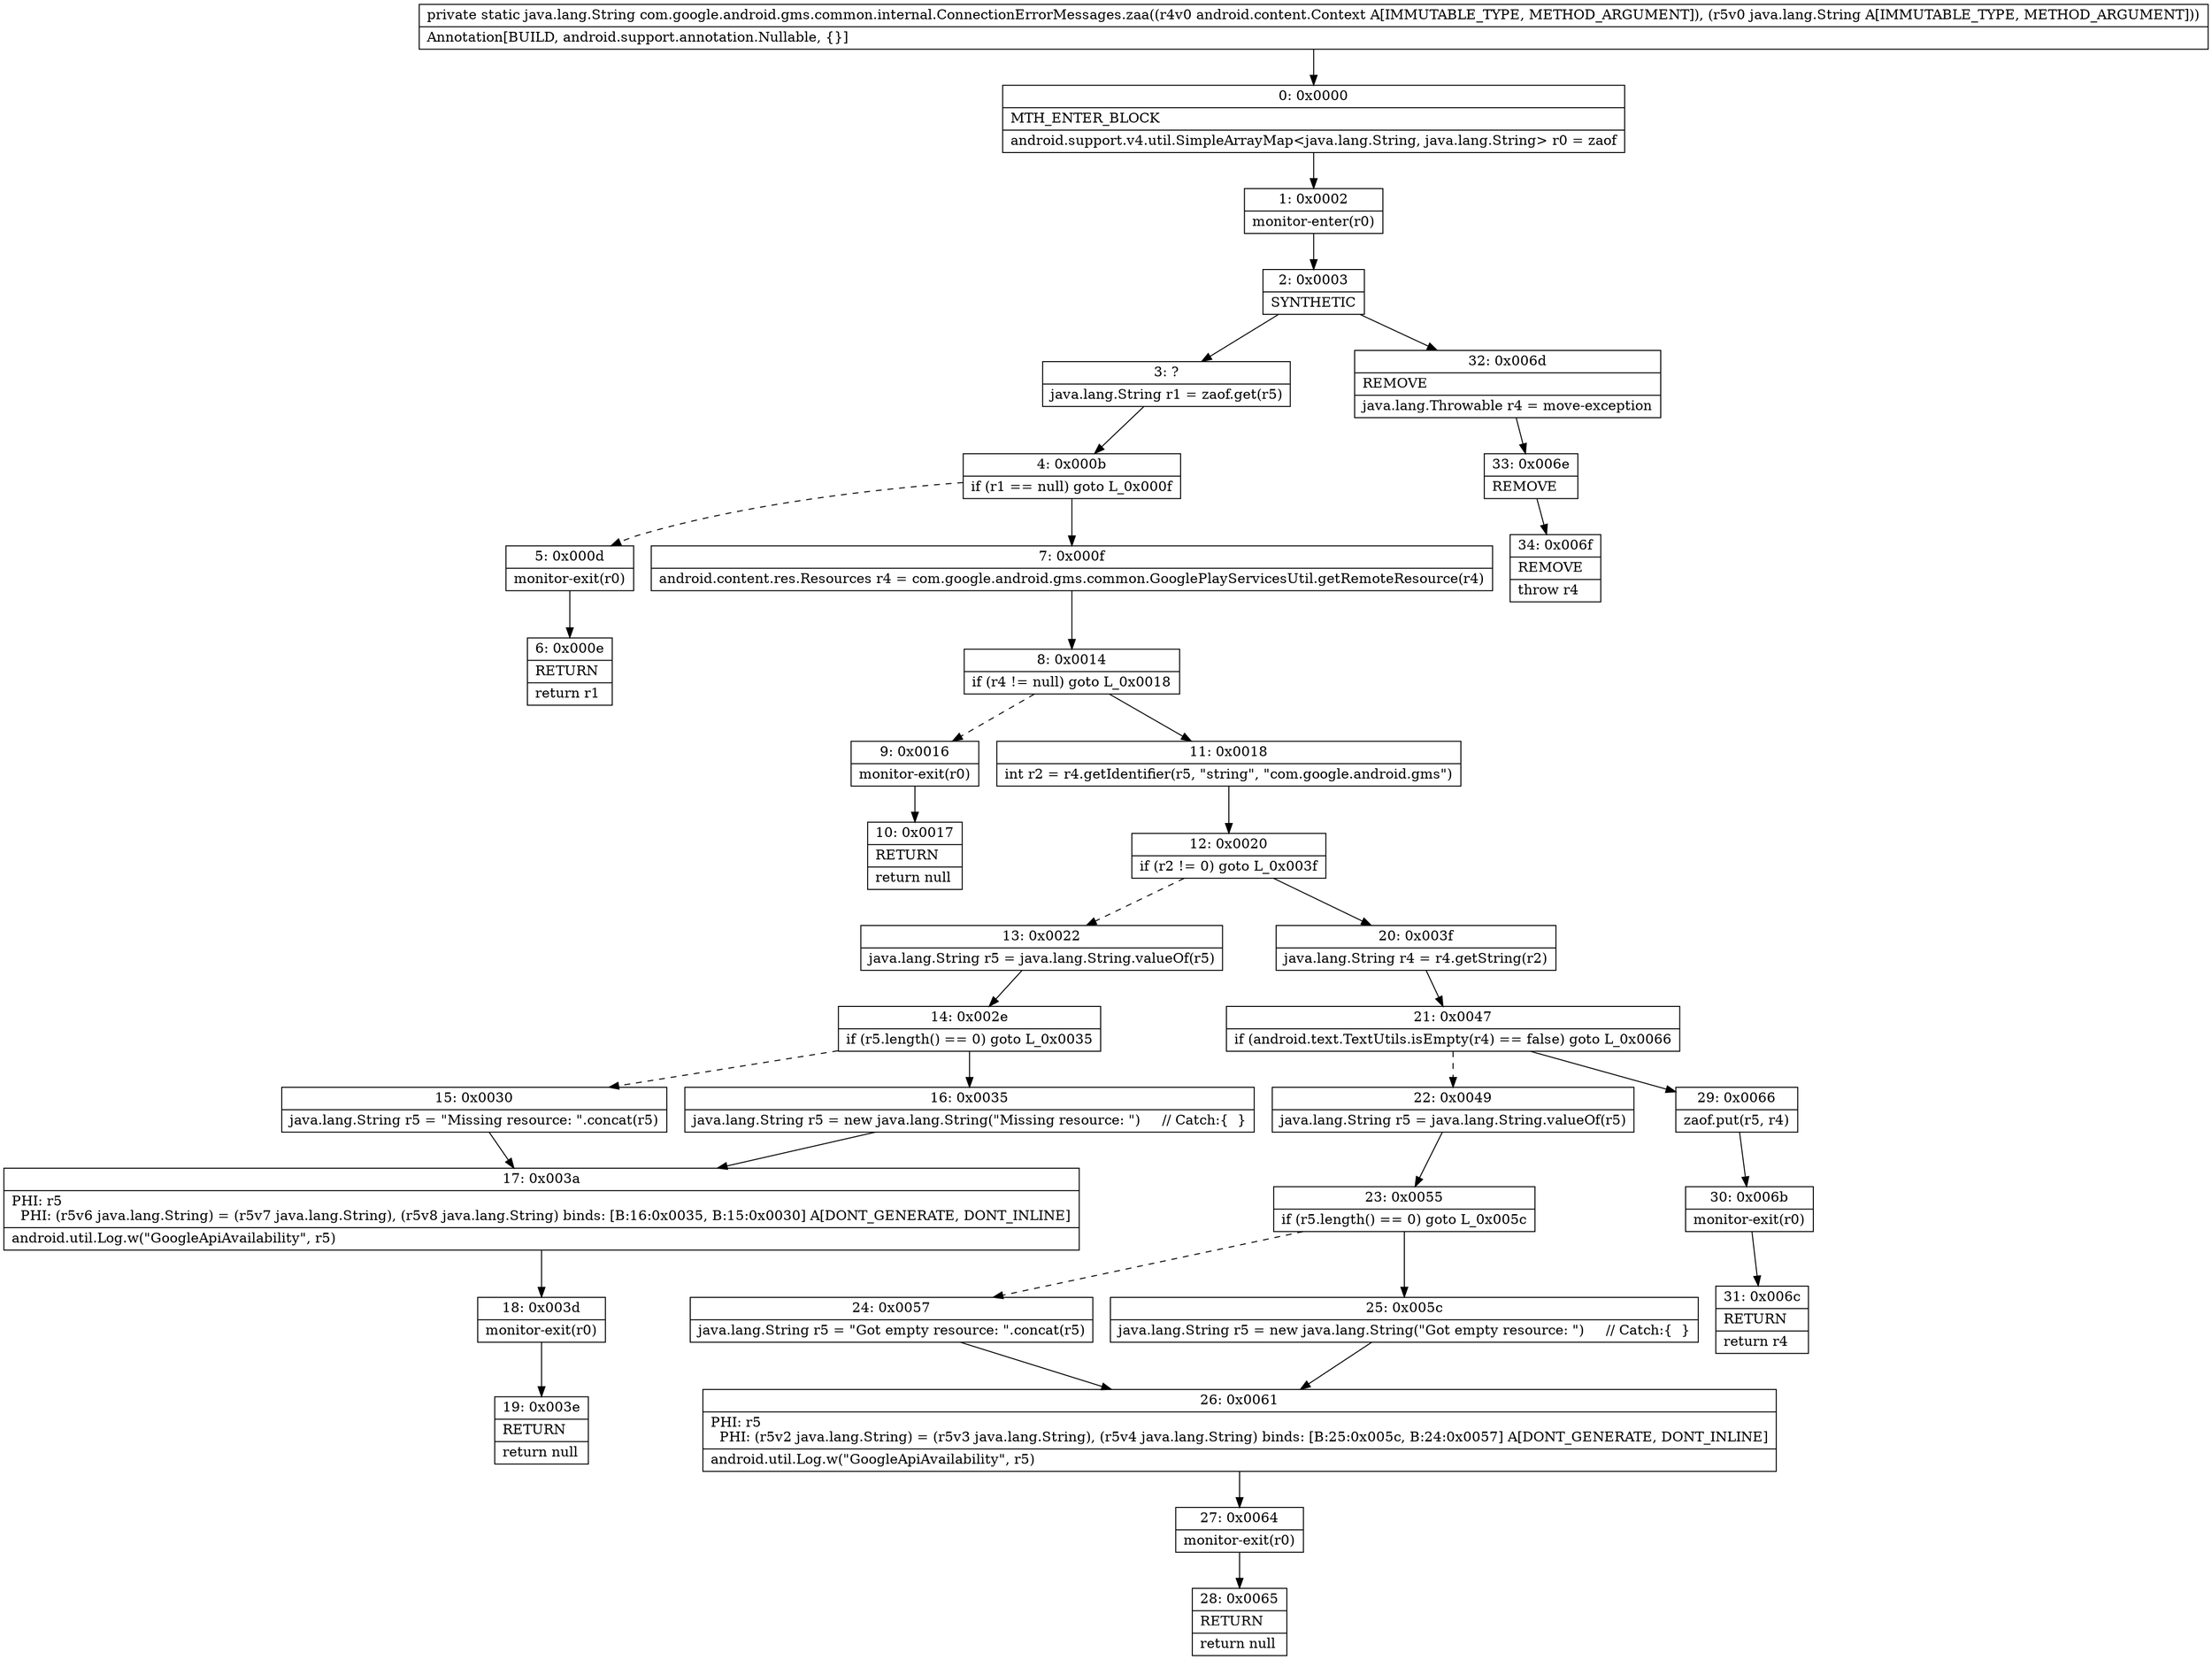 digraph "CFG forcom.google.android.gms.common.internal.ConnectionErrorMessages.zaa(Landroid\/content\/Context;Ljava\/lang\/String;)Ljava\/lang\/String;" {
Node_0 [shape=record,label="{0\:\ 0x0000|MTH_ENTER_BLOCK\l|android.support.v4.util.SimpleArrayMap\<java.lang.String, java.lang.String\> r0 = zaof\l}"];
Node_1 [shape=record,label="{1\:\ 0x0002|monitor\-enter(r0)\l}"];
Node_2 [shape=record,label="{2\:\ 0x0003|SYNTHETIC\l}"];
Node_3 [shape=record,label="{3\:\ ?|java.lang.String r1 = zaof.get(r5)\l}"];
Node_4 [shape=record,label="{4\:\ 0x000b|if (r1 == null) goto L_0x000f\l}"];
Node_5 [shape=record,label="{5\:\ 0x000d|monitor\-exit(r0)\l}"];
Node_6 [shape=record,label="{6\:\ 0x000e|RETURN\l|return r1\l}"];
Node_7 [shape=record,label="{7\:\ 0x000f|android.content.res.Resources r4 = com.google.android.gms.common.GooglePlayServicesUtil.getRemoteResource(r4)\l}"];
Node_8 [shape=record,label="{8\:\ 0x0014|if (r4 != null) goto L_0x0018\l}"];
Node_9 [shape=record,label="{9\:\ 0x0016|monitor\-exit(r0)\l}"];
Node_10 [shape=record,label="{10\:\ 0x0017|RETURN\l|return null\l}"];
Node_11 [shape=record,label="{11\:\ 0x0018|int r2 = r4.getIdentifier(r5, \"string\", \"com.google.android.gms\")\l}"];
Node_12 [shape=record,label="{12\:\ 0x0020|if (r2 != 0) goto L_0x003f\l}"];
Node_13 [shape=record,label="{13\:\ 0x0022|java.lang.String r5 = java.lang.String.valueOf(r5)\l}"];
Node_14 [shape=record,label="{14\:\ 0x002e|if (r5.length() == 0) goto L_0x0035\l}"];
Node_15 [shape=record,label="{15\:\ 0x0030|java.lang.String r5 = \"Missing resource: \".concat(r5)\l}"];
Node_16 [shape=record,label="{16\:\ 0x0035|java.lang.String r5 = new java.lang.String(\"Missing resource: \")     \/\/ Catch:\{  \}\l}"];
Node_17 [shape=record,label="{17\:\ 0x003a|PHI: r5 \l  PHI: (r5v6 java.lang.String) = (r5v7 java.lang.String), (r5v8 java.lang.String) binds: [B:16:0x0035, B:15:0x0030] A[DONT_GENERATE, DONT_INLINE]\l|android.util.Log.w(\"GoogleApiAvailability\", r5)\l}"];
Node_18 [shape=record,label="{18\:\ 0x003d|monitor\-exit(r0)\l}"];
Node_19 [shape=record,label="{19\:\ 0x003e|RETURN\l|return null\l}"];
Node_20 [shape=record,label="{20\:\ 0x003f|java.lang.String r4 = r4.getString(r2)\l}"];
Node_21 [shape=record,label="{21\:\ 0x0047|if (android.text.TextUtils.isEmpty(r4) == false) goto L_0x0066\l}"];
Node_22 [shape=record,label="{22\:\ 0x0049|java.lang.String r5 = java.lang.String.valueOf(r5)\l}"];
Node_23 [shape=record,label="{23\:\ 0x0055|if (r5.length() == 0) goto L_0x005c\l}"];
Node_24 [shape=record,label="{24\:\ 0x0057|java.lang.String r5 = \"Got empty resource: \".concat(r5)\l}"];
Node_25 [shape=record,label="{25\:\ 0x005c|java.lang.String r5 = new java.lang.String(\"Got empty resource: \")     \/\/ Catch:\{  \}\l}"];
Node_26 [shape=record,label="{26\:\ 0x0061|PHI: r5 \l  PHI: (r5v2 java.lang.String) = (r5v3 java.lang.String), (r5v4 java.lang.String) binds: [B:25:0x005c, B:24:0x0057] A[DONT_GENERATE, DONT_INLINE]\l|android.util.Log.w(\"GoogleApiAvailability\", r5)\l}"];
Node_27 [shape=record,label="{27\:\ 0x0064|monitor\-exit(r0)\l}"];
Node_28 [shape=record,label="{28\:\ 0x0065|RETURN\l|return null\l}"];
Node_29 [shape=record,label="{29\:\ 0x0066|zaof.put(r5, r4)\l}"];
Node_30 [shape=record,label="{30\:\ 0x006b|monitor\-exit(r0)\l}"];
Node_31 [shape=record,label="{31\:\ 0x006c|RETURN\l|return r4\l}"];
Node_32 [shape=record,label="{32\:\ 0x006d|REMOVE\l|java.lang.Throwable r4 = move\-exception\l}"];
Node_33 [shape=record,label="{33\:\ 0x006e|REMOVE\l}"];
Node_34 [shape=record,label="{34\:\ 0x006f|REMOVE\l|throw r4\l}"];
MethodNode[shape=record,label="{private static java.lang.String com.google.android.gms.common.internal.ConnectionErrorMessages.zaa((r4v0 android.content.Context A[IMMUTABLE_TYPE, METHOD_ARGUMENT]), (r5v0 java.lang.String A[IMMUTABLE_TYPE, METHOD_ARGUMENT]))  | Annotation[BUILD, android.support.annotation.Nullable, \{\}]\l}"];
MethodNode -> Node_0;
Node_0 -> Node_1;
Node_1 -> Node_2;
Node_2 -> Node_3;
Node_2 -> Node_32;
Node_3 -> Node_4;
Node_4 -> Node_5[style=dashed];
Node_4 -> Node_7;
Node_5 -> Node_6;
Node_7 -> Node_8;
Node_8 -> Node_9[style=dashed];
Node_8 -> Node_11;
Node_9 -> Node_10;
Node_11 -> Node_12;
Node_12 -> Node_13[style=dashed];
Node_12 -> Node_20;
Node_13 -> Node_14;
Node_14 -> Node_15[style=dashed];
Node_14 -> Node_16;
Node_15 -> Node_17;
Node_16 -> Node_17;
Node_17 -> Node_18;
Node_18 -> Node_19;
Node_20 -> Node_21;
Node_21 -> Node_22[style=dashed];
Node_21 -> Node_29;
Node_22 -> Node_23;
Node_23 -> Node_24[style=dashed];
Node_23 -> Node_25;
Node_24 -> Node_26;
Node_25 -> Node_26;
Node_26 -> Node_27;
Node_27 -> Node_28;
Node_29 -> Node_30;
Node_30 -> Node_31;
Node_32 -> Node_33;
Node_33 -> Node_34;
}

